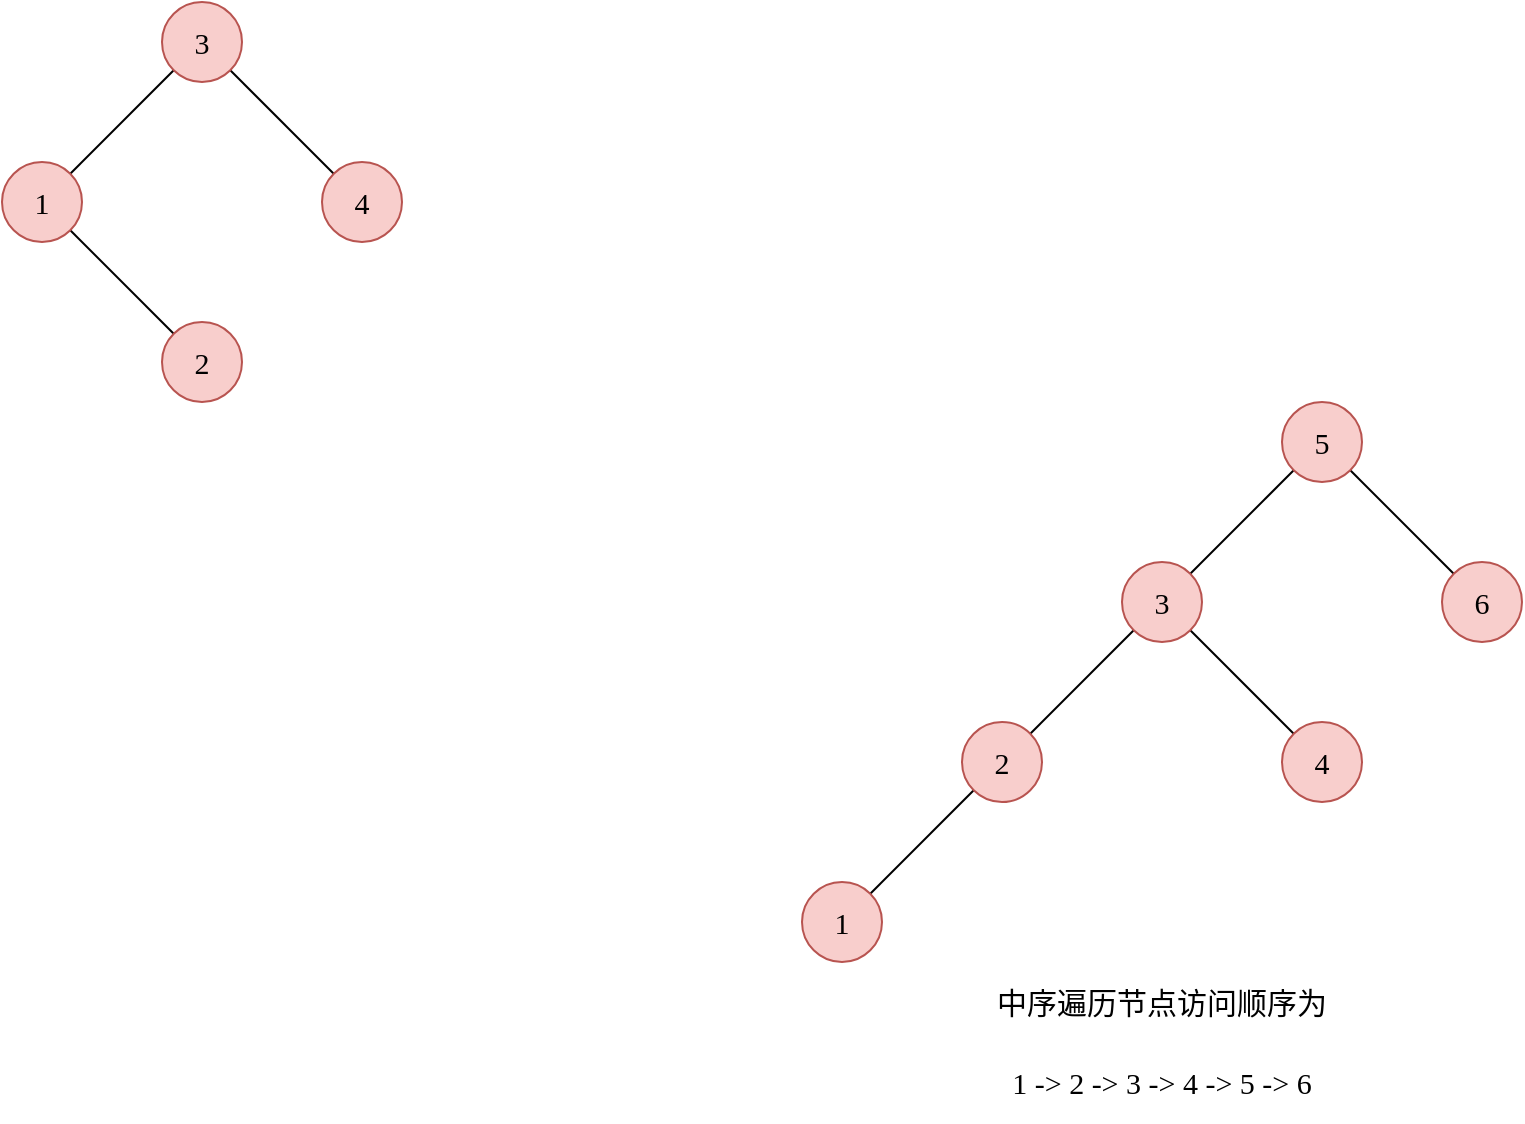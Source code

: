 <mxfile version="16.0.0" type="github">
  <diagram id="N6iheb9aDckFjG0RSzqi" name="第 1 页">
    <mxGraphModel dx="1886" dy="810" grid="1" gridSize="10" guides="1" tooltips="1" connect="1" arrows="1" fold="1" page="1" pageScale="1" pageWidth="827" pageHeight="1169" background="#ffffff" math="0" shadow="0">
      <root>
        <mxCell id="0" />
        <mxCell id="1" parent="0" />
        <mxCell id="JG_VN5o2LXxnlLH04DmI-5" style="rounded=0;orthogonalLoop=1;jettySize=auto;html=1;exitX=0;exitY=1;exitDx=0;exitDy=0;entryX=1;entryY=0;entryDx=0;entryDy=0;endArrow=none;endFill=0;" edge="1" parent="1" source="JG_VN5o2LXxnlLH04DmI-1" target="JG_VN5o2LXxnlLH04DmI-2">
          <mxGeometry relative="1" as="geometry" />
        </mxCell>
        <mxCell id="JG_VN5o2LXxnlLH04DmI-7" style="edgeStyle=none;rounded=0;orthogonalLoop=1;jettySize=auto;html=1;exitX=1;exitY=1;exitDx=0;exitDy=0;entryX=0;entryY=0;entryDx=0;entryDy=0;endArrow=none;endFill=0;" edge="1" parent="1" source="JG_VN5o2LXxnlLH04DmI-1" target="JG_VN5o2LXxnlLH04DmI-3">
          <mxGeometry relative="1" as="geometry" />
        </mxCell>
        <mxCell id="JG_VN5o2LXxnlLH04DmI-1" value="&lt;font face=&quot;Comic Sans MS&quot; style=&quot;font-size: 15px&quot;&gt;3&lt;/font&gt;" style="ellipse;whiteSpace=wrap;html=1;aspect=fixed;fillColor=#f8cecc;strokeColor=#b85450;" vertex="1" parent="1">
          <mxGeometry x="240" y="40" width="40" height="40" as="geometry" />
        </mxCell>
        <mxCell id="JG_VN5o2LXxnlLH04DmI-6" style="edgeStyle=none;rounded=0;orthogonalLoop=1;jettySize=auto;html=1;exitX=1;exitY=1;exitDx=0;exitDy=0;entryX=0;entryY=0;entryDx=0;entryDy=0;endArrow=none;endFill=0;" edge="1" parent="1" source="JG_VN5o2LXxnlLH04DmI-2" target="JG_VN5o2LXxnlLH04DmI-4">
          <mxGeometry relative="1" as="geometry" />
        </mxCell>
        <mxCell id="JG_VN5o2LXxnlLH04DmI-2" value="&lt;font face=&quot;Comic Sans MS&quot; style=&quot;font-size: 15px&quot;&gt;1&lt;/font&gt;" style="ellipse;whiteSpace=wrap;html=1;aspect=fixed;fillColor=#f8cecc;strokeColor=#b85450;" vertex="1" parent="1">
          <mxGeometry x="160" y="120" width="40" height="40" as="geometry" />
        </mxCell>
        <mxCell id="JG_VN5o2LXxnlLH04DmI-3" value="&lt;font face=&quot;Comic Sans MS&quot; style=&quot;font-size: 15px&quot;&gt;4&lt;/font&gt;" style="ellipse;whiteSpace=wrap;html=1;aspect=fixed;fillColor=#f8cecc;strokeColor=#b85450;" vertex="1" parent="1">
          <mxGeometry x="320" y="120" width="40" height="40" as="geometry" />
        </mxCell>
        <mxCell id="JG_VN5o2LXxnlLH04DmI-4" value="&lt;font face=&quot;Comic Sans MS&quot; style=&quot;font-size: 15px&quot;&gt;2&lt;/font&gt;" style="ellipse;whiteSpace=wrap;html=1;aspect=fixed;fillColor=#f8cecc;strokeColor=#b85450;" vertex="1" parent="1">
          <mxGeometry x="240" y="200" width="40" height="40" as="geometry" />
        </mxCell>
        <mxCell id="JG_VN5o2LXxnlLH04DmI-8" style="rounded=0;orthogonalLoop=1;jettySize=auto;html=1;exitX=0;exitY=1;exitDx=0;exitDy=0;entryX=1;entryY=0;entryDx=0;entryDy=0;endArrow=none;endFill=0;" edge="1" parent="1" source="JG_VN5o2LXxnlLH04DmI-10" target="JG_VN5o2LXxnlLH04DmI-12">
          <mxGeometry relative="1" as="geometry" />
        </mxCell>
        <mxCell id="JG_VN5o2LXxnlLH04DmI-9" style="edgeStyle=none;rounded=0;orthogonalLoop=1;jettySize=auto;html=1;exitX=1;exitY=1;exitDx=0;exitDy=0;entryX=0;entryY=0;entryDx=0;entryDy=0;endArrow=none;endFill=0;" edge="1" parent="1" source="JG_VN5o2LXxnlLH04DmI-10" target="JG_VN5o2LXxnlLH04DmI-13">
          <mxGeometry relative="1" as="geometry" />
        </mxCell>
        <mxCell id="JG_VN5o2LXxnlLH04DmI-10" value="&lt;font face=&quot;Comic Sans MS&quot; style=&quot;font-size: 15px&quot;&gt;5&lt;/font&gt;" style="ellipse;whiteSpace=wrap;html=1;aspect=fixed;fillColor=#f8cecc;strokeColor=#b85450;" vertex="1" parent="1">
          <mxGeometry x="800" y="240" width="40" height="40" as="geometry" />
        </mxCell>
        <mxCell id="JG_VN5o2LXxnlLH04DmI-11" style="edgeStyle=none;rounded=0;orthogonalLoop=1;jettySize=auto;html=1;exitX=1;exitY=1;exitDx=0;exitDy=0;entryX=0;entryY=0;entryDx=0;entryDy=0;endArrow=none;endFill=0;" edge="1" parent="1" source="JG_VN5o2LXxnlLH04DmI-12" target="JG_VN5o2LXxnlLH04DmI-14">
          <mxGeometry relative="1" as="geometry" />
        </mxCell>
        <mxCell id="JG_VN5o2LXxnlLH04DmI-17" style="edgeStyle=none;rounded=0;orthogonalLoop=1;jettySize=auto;html=1;exitX=0;exitY=1;exitDx=0;exitDy=0;entryX=1;entryY=0;entryDx=0;entryDy=0;fontFamily=Comic Sans MS;fontSize=15;endArrow=none;endFill=0;" edge="1" parent="1" source="JG_VN5o2LXxnlLH04DmI-12" target="JG_VN5o2LXxnlLH04DmI-15">
          <mxGeometry relative="1" as="geometry" />
        </mxCell>
        <mxCell id="JG_VN5o2LXxnlLH04DmI-12" value="&lt;font face=&quot;Comic Sans MS&quot; style=&quot;font-size: 15px&quot;&gt;3&lt;/font&gt;" style="ellipse;whiteSpace=wrap;html=1;aspect=fixed;fillColor=#f8cecc;strokeColor=#b85450;" vertex="1" parent="1">
          <mxGeometry x="720" y="320" width="40" height="40" as="geometry" />
        </mxCell>
        <mxCell id="JG_VN5o2LXxnlLH04DmI-13" value="&lt;font face=&quot;Comic Sans MS&quot; style=&quot;font-size: 15px&quot;&gt;6&lt;/font&gt;" style="ellipse;whiteSpace=wrap;html=1;aspect=fixed;fillColor=#f8cecc;strokeColor=#b85450;" vertex="1" parent="1">
          <mxGeometry x="880" y="320" width="40" height="40" as="geometry" />
        </mxCell>
        <mxCell id="JG_VN5o2LXxnlLH04DmI-14" value="&lt;font face=&quot;Comic Sans MS&quot; style=&quot;font-size: 15px&quot;&gt;4&lt;/font&gt;" style="ellipse;whiteSpace=wrap;html=1;aspect=fixed;fillColor=#f8cecc;strokeColor=#b85450;" vertex="1" parent="1">
          <mxGeometry x="800" y="400" width="40" height="40" as="geometry" />
        </mxCell>
        <mxCell id="JG_VN5o2LXxnlLH04DmI-18" style="edgeStyle=none;rounded=0;orthogonalLoop=1;jettySize=auto;html=1;exitX=0;exitY=1;exitDx=0;exitDy=0;entryX=1;entryY=0;entryDx=0;entryDy=0;fontFamily=Comic Sans MS;fontSize=15;endArrow=none;endFill=0;" edge="1" parent="1" source="JG_VN5o2LXxnlLH04DmI-15" target="JG_VN5o2LXxnlLH04DmI-16">
          <mxGeometry relative="1" as="geometry" />
        </mxCell>
        <mxCell id="JG_VN5o2LXxnlLH04DmI-15" value="&lt;font face=&quot;Comic Sans MS&quot; style=&quot;font-size: 15px&quot;&gt;2&lt;/font&gt;" style="ellipse;whiteSpace=wrap;html=1;aspect=fixed;fillColor=#f8cecc;strokeColor=#b85450;" vertex="1" parent="1">
          <mxGeometry x="640" y="400" width="40" height="40" as="geometry" />
        </mxCell>
        <mxCell id="JG_VN5o2LXxnlLH04DmI-16" value="&lt;font face=&quot;Comic Sans MS&quot; style=&quot;font-size: 15px&quot;&gt;1&lt;/font&gt;" style="ellipse;whiteSpace=wrap;html=1;aspect=fixed;fillColor=#f8cecc;strokeColor=#b85450;" vertex="1" parent="1">
          <mxGeometry x="560" y="480" width="40" height="40" as="geometry" />
        </mxCell>
        <mxCell id="JG_VN5o2LXxnlLH04DmI-19" value="中序遍历节点访问顺序为" style="text;html=1;strokeColor=none;fillColor=none;align=center;verticalAlign=middle;whiteSpace=wrap;rounded=0;fontFamily=Comic Sans MS;fontSize=15;" vertex="1" parent="1">
          <mxGeometry x="600" y="520" width="280" height="40" as="geometry" />
        </mxCell>
        <mxCell id="JG_VN5o2LXxnlLH04DmI-20" value="1 -&amp;gt; 2 -&amp;gt; 3 -&amp;gt; 4 -&amp;gt; 5 -&amp;gt; 6" style="text;html=1;strokeColor=none;fillColor=none;align=center;verticalAlign=middle;whiteSpace=wrap;rounded=0;fontFamily=Comic Sans MS;fontSize=15;" vertex="1" parent="1">
          <mxGeometry x="600" y="560" width="280" height="40" as="geometry" />
        </mxCell>
      </root>
    </mxGraphModel>
  </diagram>
</mxfile>
